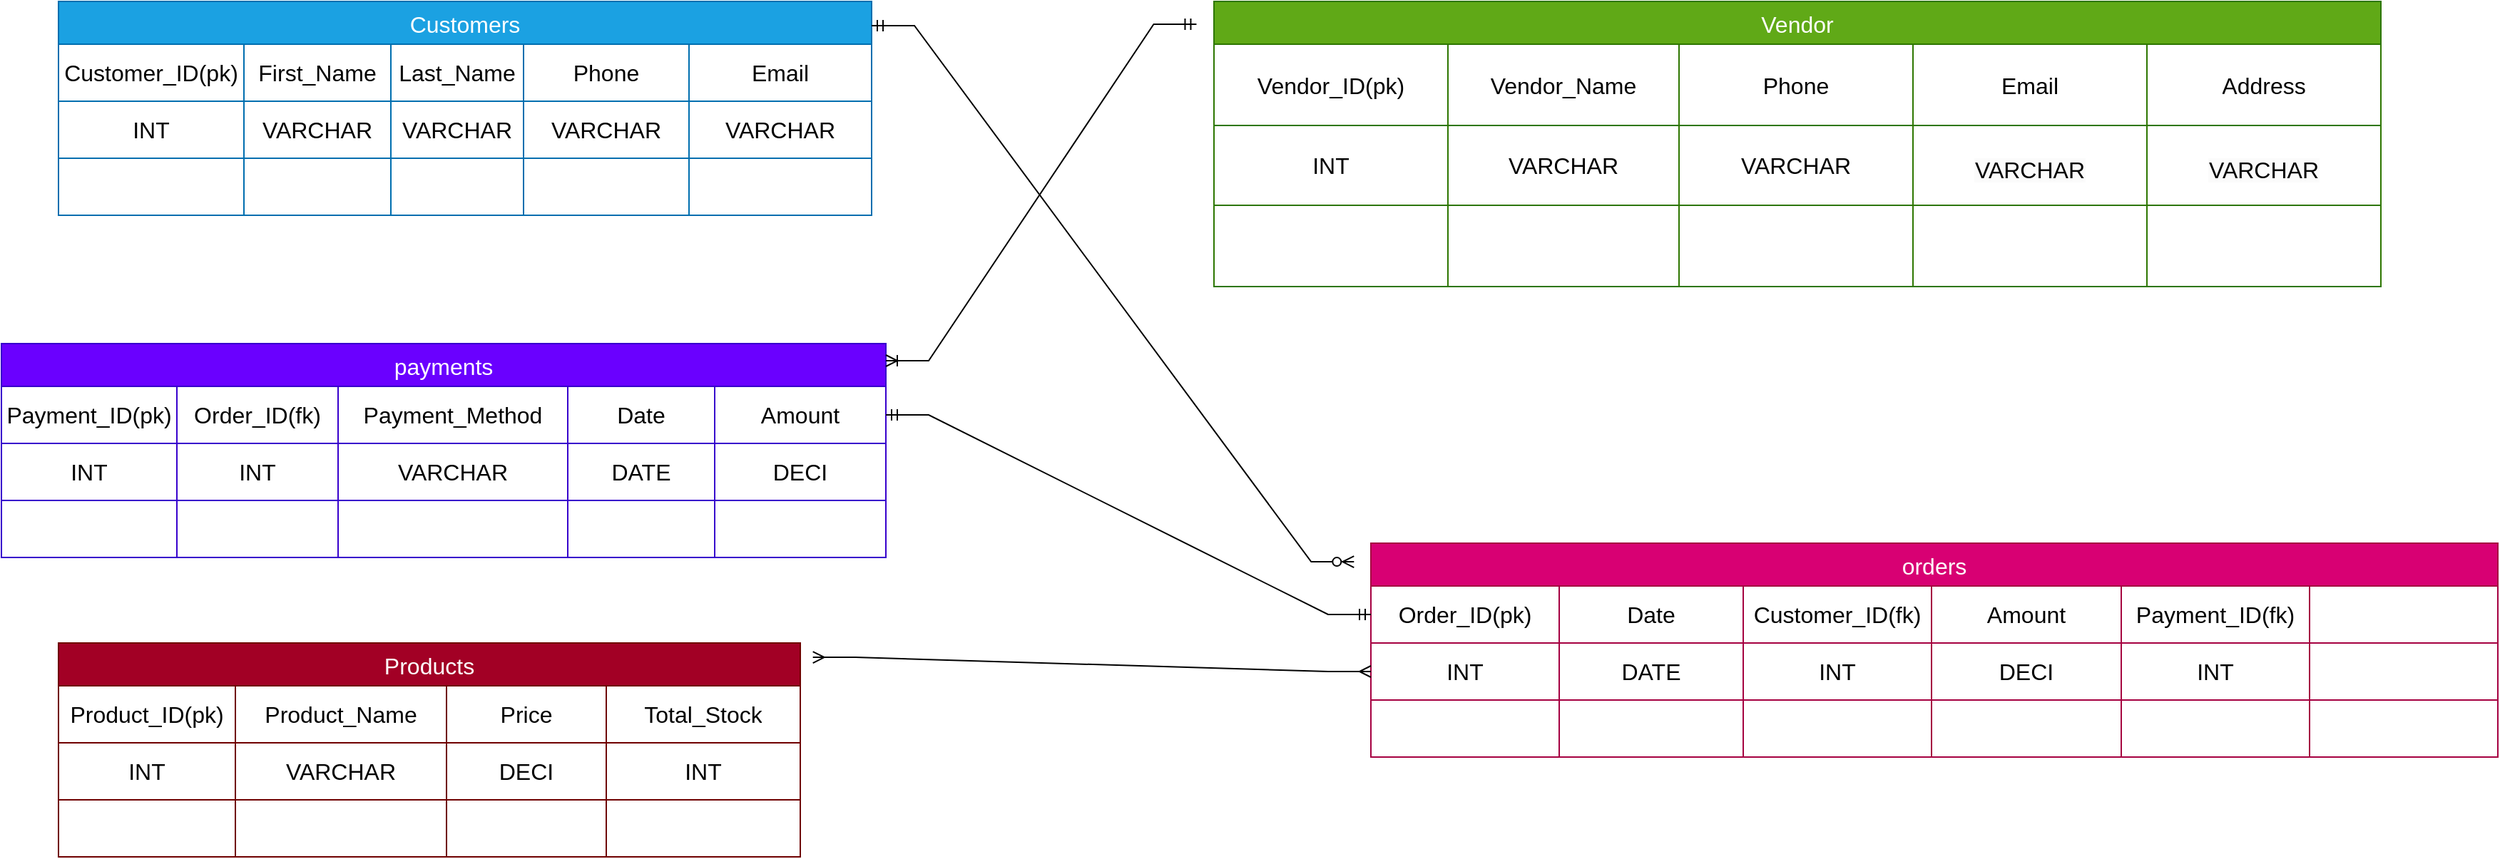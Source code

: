 <mxfile version="24.7.17">
  <diagram name="Page-1" id="DVzVsWMAlOI4Q_JtNoQC">
    <mxGraphModel dx="1560" dy="746" grid="1" gridSize="10" guides="1" tooltips="1" connect="1" arrows="1" fold="1" page="1" pageScale="1" pageWidth="850" pageHeight="1100" math="0" shadow="0">
      <root>
        <mxCell id="0" />
        <mxCell id="1" parent="0" />
        <mxCell id="1v1phzoy_iiigH24OFzI-1" value="Customers" style="shape=table;startSize=30;container=1;collapsible=0;childLayout=tableLayout;strokeColor=#006EAF;fontSize=16;fillColor=#1ba1e2;fontColor=#ffffff;" parent="1" vertex="1">
          <mxGeometry x="50" y="360" width="570" height="150" as="geometry" />
        </mxCell>
        <mxCell id="1v1phzoy_iiigH24OFzI-2" value="" style="shape=tableRow;horizontal=0;startSize=0;swimlaneHead=0;swimlaneBody=0;strokeColor=inherit;top=0;left=0;bottom=0;right=0;collapsible=0;dropTarget=0;fillColor=none;points=[[0,0.5],[1,0.5]];portConstraint=eastwest;fontSize=16;" parent="1v1phzoy_iiigH24OFzI-1" vertex="1">
          <mxGeometry y="30" width="570" height="40" as="geometry" />
        </mxCell>
        <mxCell id="MIiSA8-IzTzcgjg1cewq-31" value="Customer_ID(pk)" style="shape=partialRectangle;html=1;whiteSpace=wrap;connectable=0;strokeColor=inherit;overflow=hidden;fillColor=none;top=0;left=0;bottom=0;right=0;pointerEvents=1;fontSize=16;" vertex="1" parent="1v1phzoy_iiigH24OFzI-2">
          <mxGeometry width="130" height="40" as="geometry">
            <mxRectangle width="130" height="40" as="alternateBounds" />
          </mxGeometry>
        </mxCell>
        <mxCell id="1v1phzoy_iiigH24OFzI-3" value="First_Name" style="shape=partialRectangle;html=1;whiteSpace=wrap;connectable=0;strokeColor=inherit;overflow=hidden;fillColor=none;top=0;left=0;bottom=0;right=0;pointerEvents=1;fontSize=16;" parent="1v1phzoy_iiigH24OFzI-2" vertex="1">
          <mxGeometry x="130" width="103" height="40" as="geometry">
            <mxRectangle width="103" height="40" as="alternateBounds" />
          </mxGeometry>
        </mxCell>
        <mxCell id="1v1phzoy_iiigH24OFzI-4" value="Last_Name" style="shape=partialRectangle;html=1;whiteSpace=wrap;connectable=0;strokeColor=inherit;overflow=hidden;fillColor=none;top=0;left=0;bottom=0;right=0;pointerEvents=1;fontSize=16;" parent="1v1phzoy_iiigH24OFzI-2" vertex="1">
          <mxGeometry x="233" width="93" height="40" as="geometry">
            <mxRectangle width="93" height="40" as="alternateBounds" />
          </mxGeometry>
        </mxCell>
        <mxCell id="1v1phzoy_iiigH24OFzI-5" value="Phone" style="shape=partialRectangle;html=1;whiteSpace=wrap;connectable=0;strokeColor=inherit;overflow=hidden;fillColor=none;top=0;left=0;bottom=0;right=0;pointerEvents=1;fontSize=16;" parent="1v1phzoy_iiigH24OFzI-2" vertex="1">
          <mxGeometry x="326" width="116" height="40" as="geometry">
            <mxRectangle width="116" height="40" as="alternateBounds" />
          </mxGeometry>
        </mxCell>
        <mxCell id="MIiSA8-IzTzcgjg1cewq-1" value="Email" style="shape=partialRectangle;html=1;whiteSpace=wrap;connectable=0;strokeColor=inherit;overflow=hidden;fillColor=none;top=0;left=0;bottom=0;right=0;pointerEvents=1;fontSize=16;" vertex="1" parent="1v1phzoy_iiigH24OFzI-2">
          <mxGeometry x="442" width="128" height="40" as="geometry">
            <mxRectangle width="128" height="40" as="alternateBounds" />
          </mxGeometry>
        </mxCell>
        <mxCell id="1v1phzoy_iiigH24OFzI-6" value="" style="shape=tableRow;horizontal=0;startSize=0;swimlaneHead=0;swimlaneBody=0;strokeColor=inherit;top=0;left=0;bottom=0;right=0;collapsible=0;dropTarget=0;fillColor=none;points=[[0,0.5],[1,0.5]];portConstraint=eastwest;fontSize=16;" parent="1v1phzoy_iiigH24OFzI-1" vertex="1">
          <mxGeometry y="70" width="570" height="40" as="geometry" />
        </mxCell>
        <mxCell id="MIiSA8-IzTzcgjg1cewq-32" value="INT" style="shape=partialRectangle;html=1;whiteSpace=wrap;connectable=0;strokeColor=inherit;overflow=hidden;fillColor=none;top=0;left=0;bottom=0;right=0;pointerEvents=1;fontSize=16;" vertex="1" parent="1v1phzoy_iiigH24OFzI-6">
          <mxGeometry width="130" height="40" as="geometry">
            <mxRectangle width="130" height="40" as="alternateBounds" />
          </mxGeometry>
        </mxCell>
        <mxCell id="1v1phzoy_iiigH24OFzI-7" value="VARCHAR" style="shape=partialRectangle;html=1;whiteSpace=wrap;connectable=0;strokeColor=inherit;overflow=hidden;fillColor=none;top=0;left=0;bottom=0;right=0;pointerEvents=1;fontSize=16;" parent="1v1phzoy_iiigH24OFzI-6" vertex="1">
          <mxGeometry x="130" width="103" height="40" as="geometry">
            <mxRectangle width="103" height="40" as="alternateBounds" />
          </mxGeometry>
        </mxCell>
        <mxCell id="1v1phzoy_iiigH24OFzI-8" value="VARCHAR" style="shape=partialRectangle;html=1;whiteSpace=wrap;connectable=0;strokeColor=inherit;overflow=hidden;fillColor=none;top=0;left=0;bottom=0;right=0;pointerEvents=1;fontSize=16;" parent="1v1phzoy_iiigH24OFzI-6" vertex="1">
          <mxGeometry x="233" width="93" height="40" as="geometry">
            <mxRectangle width="93" height="40" as="alternateBounds" />
          </mxGeometry>
        </mxCell>
        <mxCell id="1v1phzoy_iiigH24OFzI-9" value="VARCHAR" style="shape=partialRectangle;html=1;whiteSpace=wrap;connectable=0;strokeColor=inherit;overflow=hidden;fillColor=none;top=0;left=0;bottom=0;right=0;pointerEvents=1;fontSize=16;" parent="1v1phzoy_iiigH24OFzI-6" vertex="1">
          <mxGeometry x="326" width="116" height="40" as="geometry">
            <mxRectangle width="116" height="40" as="alternateBounds" />
          </mxGeometry>
        </mxCell>
        <mxCell id="MIiSA8-IzTzcgjg1cewq-2" value="VARCHAR" style="shape=partialRectangle;html=1;whiteSpace=wrap;connectable=0;strokeColor=inherit;overflow=hidden;fillColor=none;top=0;left=0;bottom=0;right=0;pointerEvents=1;fontSize=16;" vertex="1" parent="1v1phzoy_iiigH24OFzI-6">
          <mxGeometry x="442" width="128" height="40" as="geometry">
            <mxRectangle width="128" height="40" as="alternateBounds" />
          </mxGeometry>
        </mxCell>
        <mxCell id="1v1phzoy_iiigH24OFzI-10" value="" style="shape=tableRow;horizontal=0;startSize=0;swimlaneHead=0;swimlaneBody=0;strokeColor=inherit;top=0;left=0;bottom=0;right=0;collapsible=0;dropTarget=0;fillColor=none;points=[[0,0.5],[1,0.5]];portConstraint=eastwest;fontSize=16;" parent="1v1phzoy_iiigH24OFzI-1" vertex="1">
          <mxGeometry y="110" width="570" height="40" as="geometry" />
        </mxCell>
        <mxCell id="MIiSA8-IzTzcgjg1cewq-33" style="shape=partialRectangle;html=1;whiteSpace=wrap;connectable=0;strokeColor=inherit;overflow=hidden;fillColor=none;top=0;left=0;bottom=0;right=0;pointerEvents=1;fontSize=16;" vertex="1" parent="1v1phzoy_iiigH24OFzI-10">
          <mxGeometry width="130" height="40" as="geometry">
            <mxRectangle width="130" height="40" as="alternateBounds" />
          </mxGeometry>
        </mxCell>
        <mxCell id="1v1phzoy_iiigH24OFzI-11" value="" style="shape=partialRectangle;html=1;whiteSpace=wrap;connectable=0;strokeColor=inherit;overflow=hidden;fillColor=none;top=0;left=0;bottom=0;right=0;pointerEvents=1;fontSize=16;" parent="1v1phzoy_iiigH24OFzI-10" vertex="1">
          <mxGeometry x="130" width="103" height="40" as="geometry">
            <mxRectangle width="103" height="40" as="alternateBounds" />
          </mxGeometry>
        </mxCell>
        <mxCell id="1v1phzoy_iiigH24OFzI-12" value="" style="shape=partialRectangle;html=1;whiteSpace=wrap;connectable=0;strokeColor=inherit;overflow=hidden;fillColor=none;top=0;left=0;bottom=0;right=0;pointerEvents=1;fontSize=16;" parent="1v1phzoy_iiigH24OFzI-10" vertex="1">
          <mxGeometry x="233" width="93" height="40" as="geometry">
            <mxRectangle width="93" height="40" as="alternateBounds" />
          </mxGeometry>
        </mxCell>
        <mxCell id="1v1phzoy_iiigH24OFzI-13" value="" style="shape=partialRectangle;html=1;whiteSpace=wrap;connectable=0;strokeColor=inherit;overflow=hidden;fillColor=none;top=0;left=0;bottom=0;right=0;pointerEvents=1;fontSize=16;" parent="1v1phzoy_iiigH24OFzI-10" vertex="1">
          <mxGeometry x="326" width="116" height="40" as="geometry">
            <mxRectangle width="116" height="40" as="alternateBounds" />
          </mxGeometry>
        </mxCell>
        <mxCell id="MIiSA8-IzTzcgjg1cewq-3" style="shape=partialRectangle;html=1;whiteSpace=wrap;connectable=0;strokeColor=inherit;overflow=hidden;fillColor=none;top=0;left=0;bottom=0;right=0;pointerEvents=1;fontSize=16;" vertex="1" parent="1v1phzoy_iiigH24OFzI-10">
          <mxGeometry x="442" width="128" height="40" as="geometry">
            <mxRectangle width="128" height="40" as="alternateBounds" />
          </mxGeometry>
        </mxCell>
        <mxCell id="1v1phzoy_iiigH24OFzI-40" value="Vendor" style="shape=table;startSize=30;container=1;collapsible=0;childLayout=tableLayout;strokeColor=#2D7600;fontSize=16;fillColor=#60a917;fontColor=#ffffff;" parent="1" vertex="1">
          <mxGeometry x="860" y="360" width="818" height="200" as="geometry" />
        </mxCell>
        <mxCell id="1v1phzoy_iiigH24OFzI-41" value="" style="shape=tableRow;horizontal=0;startSize=0;swimlaneHead=0;swimlaneBody=0;strokeColor=inherit;top=0;left=0;bottom=0;right=0;collapsible=0;dropTarget=0;fillColor=none;points=[[0,0.5],[1,0.5]];portConstraint=eastwest;fontSize=16;" parent="1v1phzoy_iiigH24OFzI-40" vertex="1">
          <mxGeometry y="30" width="818" height="57" as="geometry" />
        </mxCell>
        <mxCell id="1v1phzoy_iiigH24OFzI-42" value="Vendor_ID(pk)" style="shape=partialRectangle;html=1;whiteSpace=wrap;connectable=0;strokeColor=inherit;overflow=hidden;fillColor=none;top=0;left=0;bottom=0;right=0;pointerEvents=1;fontSize=16;" parent="1v1phzoy_iiigH24OFzI-41" vertex="1">
          <mxGeometry width="164" height="57" as="geometry">
            <mxRectangle width="164" height="57" as="alternateBounds" />
          </mxGeometry>
        </mxCell>
        <mxCell id="1v1phzoy_iiigH24OFzI-43" value="Vendor_Name" style="shape=partialRectangle;html=1;whiteSpace=wrap;connectable=0;strokeColor=inherit;overflow=hidden;fillColor=none;top=0;left=0;bottom=0;right=0;pointerEvents=1;fontSize=16;" parent="1v1phzoy_iiigH24OFzI-41" vertex="1">
          <mxGeometry x="164" width="162" height="57" as="geometry">
            <mxRectangle width="162" height="57" as="alternateBounds" />
          </mxGeometry>
        </mxCell>
        <mxCell id="1v1phzoy_iiigH24OFzI-44" value="Phone" style="shape=partialRectangle;html=1;whiteSpace=wrap;connectable=0;strokeColor=inherit;overflow=hidden;fillColor=none;top=0;left=0;bottom=0;right=0;pointerEvents=1;fontSize=16;" parent="1v1phzoy_iiigH24OFzI-41" vertex="1">
          <mxGeometry x="326" width="164" height="57" as="geometry">
            <mxRectangle width="164" height="57" as="alternateBounds" />
          </mxGeometry>
        </mxCell>
        <mxCell id="MIiSA8-IzTzcgjg1cewq-13" value="Email" style="shape=partialRectangle;html=1;whiteSpace=wrap;connectable=0;strokeColor=inherit;overflow=hidden;fillColor=none;top=0;left=0;bottom=0;right=0;pointerEvents=1;fontSize=16;" vertex="1" parent="1v1phzoy_iiigH24OFzI-41">
          <mxGeometry x="490" width="164" height="57" as="geometry">
            <mxRectangle width="164" height="57" as="alternateBounds" />
          </mxGeometry>
        </mxCell>
        <mxCell id="MIiSA8-IzTzcgjg1cewq-16" value="Address" style="shape=partialRectangle;html=1;whiteSpace=wrap;connectable=0;strokeColor=inherit;overflow=hidden;fillColor=none;top=0;left=0;bottom=0;right=0;pointerEvents=1;fontSize=16;" vertex="1" parent="1v1phzoy_iiigH24OFzI-41">
          <mxGeometry x="654" width="164" height="57" as="geometry">
            <mxRectangle width="164" height="57" as="alternateBounds" />
          </mxGeometry>
        </mxCell>
        <mxCell id="1v1phzoy_iiigH24OFzI-45" value="" style="shape=tableRow;horizontal=0;startSize=0;swimlaneHead=0;swimlaneBody=0;strokeColor=inherit;top=0;left=0;bottom=0;right=0;collapsible=0;dropTarget=0;fillColor=none;points=[[0,0.5],[1,0.5]];portConstraint=eastwest;fontSize=16;" parent="1v1phzoy_iiigH24OFzI-40" vertex="1">
          <mxGeometry y="87" width="818" height="56" as="geometry" />
        </mxCell>
        <mxCell id="1v1phzoy_iiigH24OFzI-46" value="INT" style="shape=partialRectangle;html=1;whiteSpace=wrap;connectable=0;strokeColor=inherit;overflow=hidden;fillColor=none;top=0;left=0;bottom=0;right=0;pointerEvents=1;fontSize=16;" parent="1v1phzoy_iiigH24OFzI-45" vertex="1">
          <mxGeometry width="164" height="56" as="geometry">
            <mxRectangle width="164" height="56" as="alternateBounds" />
          </mxGeometry>
        </mxCell>
        <mxCell id="1v1phzoy_iiigH24OFzI-47" value="VARCHAR" style="shape=partialRectangle;html=1;whiteSpace=wrap;connectable=0;strokeColor=inherit;overflow=hidden;fillColor=none;top=0;left=0;bottom=0;right=0;pointerEvents=1;fontSize=16;" parent="1v1phzoy_iiigH24OFzI-45" vertex="1">
          <mxGeometry x="164" width="162" height="56" as="geometry">
            <mxRectangle width="162" height="56" as="alternateBounds" />
          </mxGeometry>
        </mxCell>
        <mxCell id="1v1phzoy_iiigH24OFzI-48" value="VARCHAR" style="shape=partialRectangle;html=1;whiteSpace=wrap;connectable=0;strokeColor=inherit;overflow=hidden;fillColor=none;top=0;left=0;bottom=0;right=0;pointerEvents=1;fontSize=16;" parent="1v1phzoy_iiigH24OFzI-45" vertex="1">
          <mxGeometry x="326" width="164" height="56" as="geometry">
            <mxRectangle width="164" height="56" as="alternateBounds" />
          </mxGeometry>
        </mxCell>
        <mxCell id="MIiSA8-IzTzcgjg1cewq-14" value="&#xa;&lt;span style=&quot;color: rgb(0, 0, 0); font-family: Helvetica; font-size: 16px; font-style: normal; font-variant-ligatures: normal; font-variant-caps: normal; font-weight: 400; letter-spacing: normal; orphans: 2; text-align: center; text-indent: 0px; text-transform: none; widows: 2; word-spacing: 0px; -webkit-text-stroke-width: 0px; white-space: normal; background-color: rgb(251, 251, 251); text-decoration-thickness: initial; text-decoration-style: initial; text-decoration-color: initial; display: inline !important; float: none;&quot;&gt;VARCHAR&lt;/span&gt;&#xa;&#xa;" style="shape=partialRectangle;html=1;whiteSpace=wrap;connectable=0;strokeColor=inherit;overflow=hidden;fillColor=none;top=0;left=0;bottom=0;right=0;pointerEvents=1;fontSize=16;" vertex="1" parent="1v1phzoy_iiigH24OFzI-45">
          <mxGeometry x="490" width="164" height="56" as="geometry">
            <mxRectangle width="164" height="56" as="alternateBounds" />
          </mxGeometry>
        </mxCell>
        <mxCell id="MIiSA8-IzTzcgjg1cewq-17" value="&#xa;&lt;span style=&quot;color: rgb(0, 0, 0); font-family: Helvetica; font-size: 16px; font-style: normal; font-variant-ligatures: normal; font-variant-caps: normal; font-weight: 400; letter-spacing: normal; orphans: 2; text-align: center; text-indent: 0px; text-transform: none; widows: 2; word-spacing: 0px; -webkit-text-stroke-width: 0px; white-space: normal; background-color: rgb(251, 251, 251); text-decoration-thickness: initial; text-decoration-style: initial; text-decoration-color: initial; display: inline !important; float: none;&quot;&gt;VARCHAR&lt;/span&gt;&#xa;&#xa;" style="shape=partialRectangle;html=1;whiteSpace=wrap;connectable=0;strokeColor=inherit;overflow=hidden;fillColor=none;top=0;left=0;bottom=0;right=0;pointerEvents=1;fontSize=16;" vertex="1" parent="1v1phzoy_iiigH24OFzI-45">
          <mxGeometry x="654" width="164" height="56" as="geometry">
            <mxRectangle width="164" height="56" as="alternateBounds" />
          </mxGeometry>
        </mxCell>
        <mxCell id="1v1phzoy_iiigH24OFzI-49" value="" style="shape=tableRow;horizontal=0;startSize=0;swimlaneHead=0;swimlaneBody=0;strokeColor=inherit;top=0;left=0;bottom=0;right=0;collapsible=0;dropTarget=0;fillColor=none;points=[[0,0.5],[1,0.5]];portConstraint=eastwest;fontSize=16;" parent="1v1phzoy_iiigH24OFzI-40" vertex="1">
          <mxGeometry y="143" width="818" height="57" as="geometry" />
        </mxCell>
        <mxCell id="1v1phzoy_iiigH24OFzI-50" value="" style="shape=partialRectangle;html=1;whiteSpace=wrap;connectable=0;strokeColor=inherit;overflow=hidden;fillColor=none;top=0;left=0;bottom=0;right=0;pointerEvents=1;fontSize=16;" parent="1v1phzoy_iiigH24OFzI-49" vertex="1">
          <mxGeometry width="164" height="57" as="geometry">
            <mxRectangle width="164" height="57" as="alternateBounds" />
          </mxGeometry>
        </mxCell>
        <mxCell id="1v1phzoy_iiigH24OFzI-51" value="" style="shape=partialRectangle;html=1;whiteSpace=wrap;connectable=0;strokeColor=inherit;overflow=hidden;fillColor=none;top=0;left=0;bottom=0;right=0;pointerEvents=1;fontSize=16;" parent="1v1phzoy_iiigH24OFzI-49" vertex="1">
          <mxGeometry x="164" width="162" height="57" as="geometry">
            <mxRectangle width="162" height="57" as="alternateBounds" />
          </mxGeometry>
        </mxCell>
        <mxCell id="1v1phzoy_iiigH24OFzI-52" value="" style="shape=partialRectangle;html=1;whiteSpace=wrap;connectable=0;strokeColor=inherit;overflow=hidden;fillColor=none;top=0;left=0;bottom=0;right=0;pointerEvents=1;fontSize=16;" parent="1v1phzoy_iiigH24OFzI-49" vertex="1">
          <mxGeometry x="326" width="164" height="57" as="geometry">
            <mxRectangle width="164" height="57" as="alternateBounds" />
          </mxGeometry>
        </mxCell>
        <mxCell id="MIiSA8-IzTzcgjg1cewq-15" style="shape=partialRectangle;html=1;whiteSpace=wrap;connectable=0;strokeColor=inherit;overflow=hidden;fillColor=none;top=0;left=0;bottom=0;right=0;pointerEvents=1;fontSize=16;" vertex="1" parent="1v1phzoy_iiigH24OFzI-49">
          <mxGeometry x="490" width="164" height="57" as="geometry">
            <mxRectangle width="164" height="57" as="alternateBounds" />
          </mxGeometry>
        </mxCell>
        <mxCell id="MIiSA8-IzTzcgjg1cewq-18" style="shape=partialRectangle;html=1;whiteSpace=wrap;connectable=0;strokeColor=inherit;overflow=hidden;fillColor=none;top=0;left=0;bottom=0;right=0;pointerEvents=1;fontSize=16;" vertex="1" parent="1v1phzoy_iiigH24OFzI-49">
          <mxGeometry x="654" width="164" height="57" as="geometry">
            <mxRectangle width="164" height="57" as="alternateBounds" />
          </mxGeometry>
        </mxCell>
        <mxCell id="1v1phzoy_iiigH24OFzI-53" value="Products" style="shape=table;startSize=30;container=1;collapsible=0;childLayout=tableLayout;strokeColor=#6F0000;fontSize=16;fillColor=#a20025;fontColor=#ffffff;" parent="1" vertex="1">
          <mxGeometry x="50" y="810" width="520" height="150" as="geometry" />
        </mxCell>
        <mxCell id="1v1phzoy_iiigH24OFzI-54" value="" style="shape=tableRow;horizontal=0;startSize=0;swimlaneHead=0;swimlaneBody=0;strokeColor=inherit;top=0;left=0;bottom=0;right=0;collapsible=0;dropTarget=0;fillColor=none;points=[[0,0.5],[1,0.5]];portConstraint=eastwest;fontSize=16;" parent="1v1phzoy_iiigH24OFzI-53" vertex="1">
          <mxGeometry y="30" width="520" height="40" as="geometry" />
        </mxCell>
        <mxCell id="1v1phzoy_iiigH24OFzI-55" value="Product_ID(pk)" style="shape=partialRectangle;html=1;whiteSpace=wrap;connectable=0;strokeColor=inherit;overflow=hidden;fillColor=none;top=0;left=0;bottom=0;right=0;pointerEvents=1;fontSize=16;" parent="1v1phzoy_iiigH24OFzI-54" vertex="1">
          <mxGeometry width="124" height="40" as="geometry">
            <mxRectangle width="124" height="40" as="alternateBounds" />
          </mxGeometry>
        </mxCell>
        <mxCell id="1v1phzoy_iiigH24OFzI-56" value="Product_Name" style="shape=partialRectangle;html=1;whiteSpace=wrap;connectable=0;strokeColor=inherit;overflow=hidden;fillColor=none;top=0;left=0;bottom=0;right=0;pointerEvents=1;fontSize=16;" parent="1v1phzoy_iiigH24OFzI-54" vertex="1">
          <mxGeometry x="124" width="148" height="40" as="geometry">
            <mxRectangle width="148" height="40" as="alternateBounds" />
          </mxGeometry>
        </mxCell>
        <mxCell id="1v1phzoy_iiigH24OFzI-57" value="Price" style="shape=partialRectangle;html=1;whiteSpace=wrap;connectable=0;strokeColor=inherit;overflow=hidden;fillColor=none;top=0;left=0;bottom=0;right=0;pointerEvents=1;fontSize=16;" parent="1v1phzoy_iiigH24OFzI-54" vertex="1">
          <mxGeometry x="272" width="112" height="40" as="geometry">
            <mxRectangle width="112" height="40" as="alternateBounds" />
          </mxGeometry>
        </mxCell>
        <mxCell id="1v1phzoy_iiigH24OFzI-165" value="Total_Stock" style="shape=partialRectangle;html=1;whiteSpace=wrap;connectable=0;strokeColor=inherit;overflow=hidden;fillColor=none;top=0;left=0;bottom=0;right=0;pointerEvents=1;fontSize=16;" parent="1v1phzoy_iiigH24OFzI-54" vertex="1">
          <mxGeometry x="384" width="136" height="40" as="geometry">
            <mxRectangle width="136" height="40" as="alternateBounds" />
          </mxGeometry>
        </mxCell>
        <mxCell id="1v1phzoy_iiigH24OFzI-58" value="" style="shape=tableRow;horizontal=0;startSize=0;swimlaneHead=0;swimlaneBody=0;strokeColor=inherit;top=0;left=0;bottom=0;right=0;collapsible=0;dropTarget=0;fillColor=none;points=[[0,0.5],[1,0.5]];portConstraint=eastwest;fontSize=16;" parent="1v1phzoy_iiigH24OFzI-53" vertex="1">
          <mxGeometry y="70" width="520" height="40" as="geometry" />
        </mxCell>
        <mxCell id="1v1phzoy_iiigH24OFzI-59" value="INT" style="shape=partialRectangle;html=1;whiteSpace=wrap;connectable=0;strokeColor=inherit;overflow=hidden;fillColor=none;top=0;left=0;bottom=0;right=0;pointerEvents=1;fontSize=16;" parent="1v1phzoy_iiigH24OFzI-58" vertex="1">
          <mxGeometry width="124" height="40" as="geometry">
            <mxRectangle width="124" height="40" as="alternateBounds" />
          </mxGeometry>
        </mxCell>
        <mxCell id="1v1phzoy_iiigH24OFzI-60" value="VARCHAR" style="shape=partialRectangle;html=1;whiteSpace=wrap;connectable=0;strokeColor=inherit;overflow=hidden;fillColor=none;top=0;left=0;bottom=0;right=0;pointerEvents=1;fontSize=16;" parent="1v1phzoy_iiigH24OFzI-58" vertex="1">
          <mxGeometry x="124" width="148" height="40" as="geometry">
            <mxRectangle width="148" height="40" as="alternateBounds" />
          </mxGeometry>
        </mxCell>
        <mxCell id="1v1phzoy_iiigH24OFzI-61" value="DECI" style="shape=partialRectangle;html=1;whiteSpace=wrap;connectable=0;strokeColor=inherit;overflow=hidden;fillColor=none;top=0;left=0;bottom=0;right=0;pointerEvents=1;fontSize=16;" parent="1v1phzoy_iiigH24OFzI-58" vertex="1">
          <mxGeometry x="272" width="112" height="40" as="geometry">
            <mxRectangle width="112" height="40" as="alternateBounds" />
          </mxGeometry>
        </mxCell>
        <mxCell id="1v1phzoy_iiigH24OFzI-166" value="INT" style="shape=partialRectangle;html=1;whiteSpace=wrap;connectable=0;strokeColor=inherit;overflow=hidden;fillColor=none;top=0;left=0;bottom=0;right=0;pointerEvents=1;fontSize=16;" parent="1v1phzoy_iiigH24OFzI-58" vertex="1">
          <mxGeometry x="384" width="136" height="40" as="geometry">
            <mxRectangle width="136" height="40" as="alternateBounds" />
          </mxGeometry>
        </mxCell>
        <mxCell id="1v1phzoy_iiigH24OFzI-62" value="" style="shape=tableRow;horizontal=0;startSize=0;swimlaneHead=0;swimlaneBody=0;strokeColor=inherit;top=0;left=0;bottom=0;right=0;collapsible=0;dropTarget=0;fillColor=none;points=[[0,0.5],[1,0.5]];portConstraint=eastwest;fontSize=16;" parent="1v1phzoy_iiigH24OFzI-53" vertex="1">
          <mxGeometry y="110" width="520" height="40" as="geometry" />
        </mxCell>
        <mxCell id="1v1phzoy_iiigH24OFzI-63" value="" style="shape=partialRectangle;html=1;whiteSpace=wrap;connectable=0;strokeColor=inherit;overflow=hidden;fillColor=none;top=0;left=0;bottom=0;right=0;pointerEvents=1;fontSize=16;" parent="1v1phzoy_iiigH24OFzI-62" vertex="1">
          <mxGeometry width="124" height="40" as="geometry">
            <mxRectangle width="124" height="40" as="alternateBounds" />
          </mxGeometry>
        </mxCell>
        <mxCell id="1v1phzoy_iiigH24OFzI-64" value="" style="shape=partialRectangle;html=1;whiteSpace=wrap;connectable=0;strokeColor=inherit;overflow=hidden;fillColor=none;top=0;left=0;bottom=0;right=0;pointerEvents=1;fontSize=16;" parent="1v1phzoy_iiigH24OFzI-62" vertex="1">
          <mxGeometry x="124" width="148" height="40" as="geometry">
            <mxRectangle width="148" height="40" as="alternateBounds" />
          </mxGeometry>
        </mxCell>
        <mxCell id="1v1phzoy_iiigH24OFzI-65" value="" style="shape=partialRectangle;html=1;whiteSpace=wrap;connectable=0;strokeColor=inherit;overflow=hidden;fillColor=none;top=0;left=0;bottom=0;right=0;pointerEvents=1;fontSize=16;" parent="1v1phzoy_iiigH24OFzI-62" vertex="1">
          <mxGeometry x="272" width="112" height="40" as="geometry">
            <mxRectangle width="112" height="40" as="alternateBounds" />
          </mxGeometry>
        </mxCell>
        <mxCell id="1v1phzoy_iiigH24OFzI-167" style="shape=partialRectangle;html=1;whiteSpace=wrap;connectable=0;strokeColor=inherit;overflow=hidden;fillColor=none;top=0;left=0;bottom=0;right=0;pointerEvents=1;fontSize=16;" parent="1v1phzoy_iiigH24OFzI-62" vertex="1">
          <mxGeometry x="384" width="136" height="40" as="geometry">
            <mxRectangle width="136" height="40" as="alternateBounds" />
          </mxGeometry>
        </mxCell>
        <mxCell id="1v1phzoy_iiigH24OFzI-66" value="orders" style="shape=table;startSize=30;container=1;collapsible=0;childLayout=tableLayout;strokeColor=#A50040;fontSize=16;fillColor=#d80073;fontColor=#ffffff;" parent="1" vertex="1">
          <mxGeometry x="970" y="740" width="790" height="150" as="geometry" />
        </mxCell>
        <mxCell id="1v1phzoy_iiigH24OFzI-67" value="" style="shape=tableRow;horizontal=0;startSize=0;swimlaneHead=0;swimlaneBody=0;strokeColor=inherit;top=0;left=0;bottom=0;right=0;collapsible=0;dropTarget=0;fillColor=none;points=[[0,0.5],[1,0.5]];portConstraint=eastwest;fontSize=16;" parent="1v1phzoy_iiigH24OFzI-66" vertex="1">
          <mxGeometry y="30" width="790" height="40" as="geometry" />
        </mxCell>
        <mxCell id="1v1phzoy_iiigH24OFzI-68" value="Order_ID(pk)" style="shape=partialRectangle;html=1;whiteSpace=wrap;connectable=0;strokeColor=inherit;overflow=hidden;fillColor=none;top=0;left=0;bottom=0;right=0;pointerEvents=1;fontSize=16;" parent="1v1phzoy_iiigH24OFzI-67" vertex="1">
          <mxGeometry width="132" height="40" as="geometry">
            <mxRectangle width="132" height="40" as="alternateBounds" />
          </mxGeometry>
        </mxCell>
        <mxCell id="1v1phzoy_iiigH24OFzI-69" value="Date" style="shape=partialRectangle;html=1;whiteSpace=wrap;connectable=0;strokeColor=inherit;overflow=hidden;fillColor=none;top=0;left=0;bottom=0;right=0;pointerEvents=1;fontSize=16;" parent="1v1phzoy_iiigH24OFzI-67" vertex="1">
          <mxGeometry x="132" width="129" height="40" as="geometry">
            <mxRectangle width="129" height="40" as="alternateBounds" />
          </mxGeometry>
        </mxCell>
        <mxCell id="1v1phzoy_iiigH24OFzI-70" value="Customer_ID(fk)" style="shape=partialRectangle;html=1;whiteSpace=wrap;connectable=0;strokeColor=inherit;overflow=hidden;fillColor=none;top=0;left=0;bottom=0;right=0;pointerEvents=1;fontSize=16;" parent="1v1phzoy_iiigH24OFzI-67" vertex="1">
          <mxGeometry x="261" width="132" height="40" as="geometry">
            <mxRectangle width="132" height="40" as="alternateBounds" />
          </mxGeometry>
        </mxCell>
        <mxCell id="MIiSA8-IzTzcgjg1cewq-4" value="Amount" style="shape=partialRectangle;html=1;whiteSpace=wrap;connectable=0;strokeColor=inherit;overflow=hidden;fillColor=none;top=0;left=0;bottom=0;right=0;pointerEvents=1;fontSize=16;" vertex="1" parent="1v1phzoy_iiigH24OFzI-67">
          <mxGeometry x="393" width="133" height="40" as="geometry">
            <mxRectangle width="133" height="40" as="alternateBounds" />
          </mxGeometry>
        </mxCell>
        <mxCell id="MIiSA8-IzTzcgjg1cewq-7" value="Payment_ID(fk)" style="shape=partialRectangle;html=1;whiteSpace=wrap;connectable=0;strokeColor=inherit;overflow=hidden;fillColor=none;top=0;left=0;bottom=0;right=0;pointerEvents=1;fontSize=16;" vertex="1" parent="1v1phzoy_iiigH24OFzI-67">
          <mxGeometry x="526" width="132" height="40" as="geometry">
            <mxRectangle width="132" height="40" as="alternateBounds" />
          </mxGeometry>
        </mxCell>
        <mxCell id="MIiSA8-IzTzcgjg1cewq-10" style="shape=partialRectangle;html=1;whiteSpace=wrap;connectable=0;strokeColor=inherit;overflow=hidden;fillColor=none;top=0;left=0;bottom=0;right=0;pointerEvents=1;fontSize=16;" vertex="1" parent="1v1phzoy_iiigH24OFzI-67">
          <mxGeometry x="658" width="132" height="40" as="geometry">
            <mxRectangle width="132" height="40" as="alternateBounds" />
          </mxGeometry>
        </mxCell>
        <mxCell id="1v1phzoy_iiigH24OFzI-71" value="" style="shape=tableRow;horizontal=0;startSize=0;swimlaneHead=0;swimlaneBody=0;strokeColor=inherit;top=0;left=0;bottom=0;right=0;collapsible=0;dropTarget=0;fillColor=none;points=[[0,0.5],[1,0.5]];portConstraint=eastwest;fontSize=16;" parent="1v1phzoy_iiigH24OFzI-66" vertex="1">
          <mxGeometry y="70" width="790" height="40" as="geometry" />
        </mxCell>
        <mxCell id="1v1phzoy_iiigH24OFzI-72" value="INT" style="shape=partialRectangle;html=1;whiteSpace=wrap;connectable=0;strokeColor=inherit;overflow=hidden;fillColor=none;top=0;left=0;bottom=0;right=0;pointerEvents=1;fontSize=16;" parent="1v1phzoy_iiigH24OFzI-71" vertex="1">
          <mxGeometry width="132" height="40" as="geometry">
            <mxRectangle width="132" height="40" as="alternateBounds" />
          </mxGeometry>
        </mxCell>
        <mxCell id="1v1phzoy_iiigH24OFzI-73" value="DATE" style="shape=partialRectangle;html=1;whiteSpace=wrap;connectable=0;strokeColor=inherit;overflow=hidden;fillColor=none;top=0;left=0;bottom=0;right=0;pointerEvents=1;fontSize=16;" parent="1v1phzoy_iiigH24OFzI-71" vertex="1">
          <mxGeometry x="132" width="129" height="40" as="geometry">
            <mxRectangle width="129" height="40" as="alternateBounds" />
          </mxGeometry>
        </mxCell>
        <mxCell id="1v1phzoy_iiigH24OFzI-74" value="INT" style="shape=partialRectangle;html=1;whiteSpace=wrap;connectable=0;strokeColor=inherit;overflow=hidden;fillColor=none;top=0;left=0;bottom=0;right=0;pointerEvents=1;fontSize=16;" parent="1v1phzoy_iiigH24OFzI-71" vertex="1">
          <mxGeometry x="261" width="132" height="40" as="geometry">
            <mxRectangle width="132" height="40" as="alternateBounds" />
          </mxGeometry>
        </mxCell>
        <mxCell id="MIiSA8-IzTzcgjg1cewq-5" value="DECI" style="shape=partialRectangle;html=1;whiteSpace=wrap;connectable=0;strokeColor=inherit;overflow=hidden;fillColor=none;top=0;left=0;bottom=0;right=0;pointerEvents=1;fontSize=16;" vertex="1" parent="1v1phzoy_iiigH24OFzI-71">
          <mxGeometry x="393" width="133" height="40" as="geometry">
            <mxRectangle width="133" height="40" as="alternateBounds" />
          </mxGeometry>
        </mxCell>
        <mxCell id="MIiSA8-IzTzcgjg1cewq-8" value="INT" style="shape=partialRectangle;html=1;whiteSpace=wrap;connectable=0;strokeColor=inherit;overflow=hidden;fillColor=none;top=0;left=0;bottom=0;right=0;pointerEvents=1;fontSize=16;" vertex="1" parent="1v1phzoy_iiigH24OFzI-71">
          <mxGeometry x="526" width="132" height="40" as="geometry">
            <mxRectangle width="132" height="40" as="alternateBounds" />
          </mxGeometry>
        </mxCell>
        <mxCell id="MIiSA8-IzTzcgjg1cewq-11" style="shape=partialRectangle;html=1;whiteSpace=wrap;connectable=0;strokeColor=inherit;overflow=hidden;fillColor=none;top=0;left=0;bottom=0;right=0;pointerEvents=1;fontSize=16;" vertex="1" parent="1v1phzoy_iiigH24OFzI-71">
          <mxGeometry x="658" width="132" height="40" as="geometry">
            <mxRectangle width="132" height="40" as="alternateBounds" />
          </mxGeometry>
        </mxCell>
        <mxCell id="1v1phzoy_iiigH24OFzI-75" value="" style="shape=tableRow;horizontal=0;startSize=0;swimlaneHead=0;swimlaneBody=0;strokeColor=inherit;top=0;left=0;bottom=0;right=0;collapsible=0;dropTarget=0;fillColor=none;points=[[0,0.5],[1,0.5]];portConstraint=eastwest;fontSize=16;" parent="1v1phzoy_iiigH24OFzI-66" vertex="1">
          <mxGeometry y="110" width="790" height="40" as="geometry" />
        </mxCell>
        <mxCell id="1v1phzoy_iiigH24OFzI-76" value="" style="shape=partialRectangle;html=1;whiteSpace=wrap;connectable=0;strokeColor=inherit;overflow=hidden;fillColor=none;top=0;left=0;bottom=0;right=0;pointerEvents=1;fontSize=16;" parent="1v1phzoy_iiigH24OFzI-75" vertex="1">
          <mxGeometry width="132" height="40" as="geometry">
            <mxRectangle width="132" height="40" as="alternateBounds" />
          </mxGeometry>
        </mxCell>
        <mxCell id="1v1phzoy_iiigH24OFzI-77" value="" style="shape=partialRectangle;html=1;whiteSpace=wrap;connectable=0;strokeColor=inherit;overflow=hidden;fillColor=none;top=0;left=0;bottom=0;right=0;pointerEvents=1;fontSize=16;" parent="1v1phzoy_iiigH24OFzI-75" vertex="1">
          <mxGeometry x="132" width="129" height="40" as="geometry">
            <mxRectangle width="129" height="40" as="alternateBounds" />
          </mxGeometry>
        </mxCell>
        <mxCell id="1v1phzoy_iiigH24OFzI-78" value="" style="shape=partialRectangle;html=1;whiteSpace=wrap;connectable=0;strokeColor=inherit;overflow=hidden;fillColor=none;top=0;left=0;bottom=0;right=0;pointerEvents=1;fontSize=16;" parent="1v1phzoy_iiigH24OFzI-75" vertex="1">
          <mxGeometry x="261" width="132" height="40" as="geometry">
            <mxRectangle width="132" height="40" as="alternateBounds" />
          </mxGeometry>
        </mxCell>
        <mxCell id="MIiSA8-IzTzcgjg1cewq-6" style="shape=partialRectangle;html=1;whiteSpace=wrap;connectable=0;strokeColor=inherit;overflow=hidden;fillColor=none;top=0;left=0;bottom=0;right=0;pointerEvents=1;fontSize=16;" vertex="1" parent="1v1phzoy_iiigH24OFzI-75">
          <mxGeometry x="393" width="133" height="40" as="geometry">
            <mxRectangle width="133" height="40" as="alternateBounds" />
          </mxGeometry>
        </mxCell>
        <mxCell id="MIiSA8-IzTzcgjg1cewq-9" style="shape=partialRectangle;html=1;whiteSpace=wrap;connectable=0;strokeColor=inherit;overflow=hidden;fillColor=none;top=0;left=0;bottom=0;right=0;pointerEvents=1;fontSize=16;" vertex="1" parent="1v1phzoy_iiigH24OFzI-75">
          <mxGeometry x="526" width="132" height="40" as="geometry">
            <mxRectangle width="132" height="40" as="alternateBounds" />
          </mxGeometry>
        </mxCell>
        <mxCell id="MIiSA8-IzTzcgjg1cewq-12" style="shape=partialRectangle;html=1;whiteSpace=wrap;connectable=0;strokeColor=inherit;overflow=hidden;fillColor=none;top=0;left=0;bottom=0;right=0;pointerEvents=1;fontSize=16;" vertex="1" parent="1v1phzoy_iiigH24OFzI-75">
          <mxGeometry x="658" width="132" height="40" as="geometry">
            <mxRectangle width="132" height="40" as="alternateBounds" />
          </mxGeometry>
        </mxCell>
        <mxCell id="1v1phzoy_iiigH24OFzI-79" value="" style="edgeStyle=entityRelationEdgeStyle;fontSize=12;html=1;endArrow=ERzeroToMany;startArrow=ERmandOne;rounded=0;entryX=-0.015;entryY=0.087;entryDx=0;entryDy=0;entryPerimeter=0;exitX=1;exitY=0.113;exitDx=0;exitDy=0;exitPerimeter=0;" parent="1" source="1v1phzoy_iiigH24OFzI-1" target="1v1phzoy_iiigH24OFzI-66" edge="1">
          <mxGeometry width="100" height="100" relative="1" as="geometry">
            <mxPoint x="370" y="710" as="sourcePoint" />
            <mxPoint x="470" y="610" as="targetPoint" />
            <Array as="points">
              <mxPoint x="400" y="640" />
              <mxPoint x="390" y="630" />
            </Array>
          </mxGeometry>
        </mxCell>
        <mxCell id="1v1phzoy_iiigH24OFzI-80" value="payments" style="shape=table;startSize=30;container=1;collapsible=0;childLayout=tableLayout;strokeColor=#3700CC;fontSize=16;fillColor=#6a00ff;fontColor=#ffffff;" parent="1" vertex="1">
          <mxGeometry x="10" y="600" width="620" height="150" as="geometry" />
        </mxCell>
        <mxCell id="1v1phzoy_iiigH24OFzI-81" value="" style="shape=tableRow;horizontal=0;startSize=0;swimlaneHead=0;swimlaneBody=0;strokeColor=inherit;top=0;left=0;bottom=0;right=0;collapsible=0;dropTarget=0;fillColor=none;points=[[0,0.5],[1,0.5]];portConstraint=eastwest;fontSize=16;" parent="1v1phzoy_iiigH24OFzI-80" vertex="1">
          <mxGeometry y="30" width="620" height="40" as="geometry" />
        </mxCell>
        <mxCell id="1v1phzoy_iiigH24OFzI-82" value="Payment_ID(pk)" style="shape=partialRectangle;html=1;whiteSpace=wrap;connectable=0;strokeColor=inherit;overflow=hidden;fillColor=none;top=0;left=0;bottom=0;right=0;pointerEvents=1;fontSize=16;" parent="1v1phzoy_iiigH24OFzI-81" vertex="1">
          <mxGeometry width="123" height="40" as="geometry">
            <mxRectangle width="123" height="40" as="alternateBounds" />
          </mxGeometry>
        </mxCell>
        <mxCell id="1v1phzoy_iiigH24OFzI-83" value="Order_ID(fk)" style="shape=partialRectangle;html=1;whiteSpace=wrap;connectable=0;strokeColor=inherit;overflow=hidden;fillColor=none;top=0;left=0;bottom=0;right=0;pointerEvents=1;fontSize=16;" parent="1v1phzoy_iiigH24OFzI-81" vertex="1">
          <mxGeometry x="123" width="113" height="40" as="geometry">
            <mxRectangle width="113" height="40" as="alternateBounds" />
          </mxGeometry>
        </mxCell>
        <mxCell id="1v1phzoy_iiigH24OFzI-84" value="Payment_Method" style="shape=partialRectangle;html=1;whiteSpace=wrap;connectable=0;strokeColor=inherit;overflow=hidden;fillColor=none;top=0;left=0;bottom=0;right=0;pointerEvents=1;fontSize=16;" parent="1v1phzoy_iiigH24OFzI-81" vertex="1">
          <mxGeometry x="236" width="161" height="40" as="geometry">
            <mxRectangle width="161" height="40" as="alternateBounds" />
          </mxGeometry>
        </mxCell>
        <mxCell id="MIiSA8-IzTzcgjg1cewq-22" value="Date" style="shape=partialRectangle;html=1;whiteSpace=wrap;connectable=0;strokeColor=inherit;overflow=hidden;fillColor=none;top=0;left=0;bottom=0;right=0;pointerEvents=1;fontSize=16;" vertex="1" parent="1v1phzoy_iiigH24OFzI-81">
          <mxGeometry x="397" width="103" height="40" as="geometry">
            <mxRectangle width="103" height="40" as="alternateBounds" />
          </mxGeometry>
        </mxCell>
        <mxCell id="MIiSA8-IzTzcgjg1cewq-25" value="Amount" style="shape=partialRectangle;html=1;whiteSpace=wrap;connectable=0;strokeColor=inherit;overflow=hidden;fillColor=none;top=0;left=0;bottom=0;right=0;pointerEvents=1;fontSize=16;" vertex="1" parent="1v1phzoy_iiigH24OFzI-81">
          <mxGeometry x="500" width="120" height="40" as="geometry">
            <mxRectangle width="120" height="40" as="alternateBounds" />
          </mxGeometry>
        </mxCell>
        <mxCell id="1v1phzoy_iiigH24OFzI-85" value="" style="shape=tableRow;horizontal=0;startSize=0;swimlaneHead=0;swimlaneBody=0;strokeColor=inherit;top=0;left=0;bottom=0;right=0;collapsible=0;dropTarget=0;fillColor=none;points=[[0,0.5],[1,0.5]];portConstraint=eastwest;fontSize=16;" parent="1v1phzoy_iiigH24OFzI-80" vertex="1">
          <mxGeometry y="70" width="620" height="40" as="geometry" />
        </mxCell>
        <mxCell id="1v1phzoy_iiigH24OFzI-86" value="INT" style="shape=partialRectangle;html=1;whiteSpace=wrap;connectable=0;strokeColor=inherit;overflow=hidden;fillColor=none;top=0;left=0;bottom=0;right=0;pointerEvents=1;fontSize=16;" parent="1v1phzoy_iiigH24OFzI-85" vertex="1">
          <mxGeometry width="123" height="40" as="geometry">
            <mxRectangle width="123" height="40" as="alternateBounds" />
          </mxGeometry>
        </mxCell>
        <mxCell id="1v1phzoy_iiigH24OFzI-87" value="INT" style="shape=partialRectangle;html=1;whiteSpace=wrap;connectable=0;strokeColor=inherit;overflow=hidden;fillColor=none;top=0;left=0;bottom=0;right=0;pointerEvents=1;fontSize=16;" parent="1v1phzoy_iiigH24OFzI-85" vertex="1">
          <mxGeometry x="123" width="113" height="40" as="geometry">
            <mxRectangle width="113" height="40" as="alternateBounds" />
          </mxGeometry>
        </mxCell>
        <mxCell id="1v1phzoy_iiigH24OFzI-88" value="VARCHAR" style="shape=partialRectangle;html=1;whiteSpace=wrap;connectable=0;strokeColor=inherit;overflow=hidden;fillColor=none;top=0;left=0;bottom=0;right=0;pointerEvents=1;fontSize=16;" parent="1v1phzoy_iiigH24OFzI-85" vertex="1">
          <mxGeometry x="236" width="161" height="40" as="geometry">
            <mxRectangle width="161" height="40" as="alternateBounds" />
          </mxGeometry>
        </mxCell>
        <mxCell id="MIiSA8-IzTzcgjg1cewq-23" value="DATE" style="shape=partialRectangle;html=1;whiteSpace=wrap;connectable=0;strokeColor=inherit;overflow=hidden;fillColor=none;top=0;left=0;bottom=0;right=0;pointerEvents=1;fontSize=16;" vertex="1" parent="1v1phzoy_iiigH24OFzI-85">
          <mxGeometry x="397" width="103" height="40" as="geometry">
            <mxRectangle width="103" height="40" as="alternateBounds" />
          </mxGeometry>
        </mxCell>
        <mxCell id="MIiSA8-IzTzcgjg1cewq-26" value="DECI" style="shape=partialRectangle;html=1;whiteSpace=wrap;connectable=0;strokeColor=inherit;overflow=hidden;fillColor=none;top=0;left=0;bottom=0;right=0;pointerEvents=1;fontSize=16;" vertex="1" parent="1v1phzoy_iiigH24OFzI-85">
          <mxGeometry x="500" width="120" height="40" as="geometry">
            <mxRectangle width="120" height="40" as="alternateBounds" />
          </mxGeometry>
        </mxCell>
        <mxCell id="1v1phzoy_iiigH24OFzI-89" value="" style="shape=tableRow;horizontal=0;startSize=0;swimlaneHead=0;swimlaneBody=0;strokeColor=inherit;top=0;left=0;bottom=0;right=0;collapsible=0;dropTarget=0;fillColor=none;points=[[0,0.5],[1,0.5]];portConstraint=eastwest;fontSize=16;" parent="1v1phzoy_iiigH24OFzI-80" vertex="1">
          <mxGeometry y="110" width="620" height="40" as="geometry" />
        </mxCell>
        <mxCell id="1v1phzoy_iiigH24OFzI-90" value="" style="shape=partialRectangle;html=1;whiteSpace=wrap;connectable=0;strokeColor=inherit;overflow=hidden;fillColor=none;top=0;left=0;bottom=0;right=0;pointerEvents=1;fontSize=16;" parent="1v1phzoy_iiigH24OFzI-89" vertex="1">
          <mxGeometry width="123" height="40" as="geometry">
            <mxRectangle width="123" height="40" as="alternateBounds" />
          </mxGeometry>
        </mxCell>
        <mxCell id="1v1phzoy_iiigH24OFzI-91" value="" style="shape=partialRectangle;html=1;whiteSpace=wrap;connectable=0;strokeColor=inherit;overflow=hidden;fillColor=none;top=0;left=0;bottom=0;right=0;pointerEvents=1;fontSize=16;" parent="1v1phzoy_iiigH24OFzI-89" vertex="1">
          <mxGeometry x="123" width="113" height="40" as="geometry">
            <mxRectangle width="113" height="40" as="alternateBounds" />
          </mxGeometry>
        </mxCell>
        <mxCell id="1v1phzoy_iiigH24OFzI-92" value="" style="shape=partialRectangle;html=1;whiteSpace=wrap;connectable=0;strokeColor=inherit;overflow=hidden;fillColor=none;top=0;left=0;bottom=0;right=0;pointerEvents=1;fontSize=16;" parent="1v1phzoy_iiigH24OFzI-89" vertex="1">
          <mxGeometry x="236" width="161" height="40" as="geometry">
            <mxRectangle width="161" height="40" as="alternateBounds" />
          </mxGeometry>
        </mxCell>
        <mxCell id="MIiSA8-IzTzcgjg1cewq-24" style="shape=partialRectangle;html=1;whiteSpace=wrap;connectable=0;strokeColor=inherit;overflow=hidden;fillColor=none;top=0;left=0;bottom=0;right=0;pointerEvents=1;fontSize=16;" vertex="1" parent="1v1phzoy_iiigH24OFzI-89">
          <mxGeometry x="397" width="103" height="40" as="geometry">
            <mxRectangle width="103" height="40" as="alternateBounds" />
          </mxGeometry>
        </mxCell>
        <mxCell id="MIiSA8-IzTzcgjg1cewq-27" style="shape=partialRectangle;html=1;whiteSpace=wrap;connectable=0;strokeColor=inherit;overflow=hidden;fillColor=none;top=0;left=0;bottom=0;right=0;pointerEvents=1;fontSize=16;" vertex="1" parent="1v1phzoy_iiigH24OFzI-89">
          <mxGeometry x="500" width="120" height="40" as="geometry">
            <mxRectangle width="120" height="40" as="alternateBounds" />
          </mxGeometry>
        </mxCell>
        <mxCell id="1v1phzoy_iiigH24OFzI-95" value="" style="edgeStyle=entityRelationEdgeStyle;fontSize=12;html=1;endArrow=ERoneToMany;startArrow=ERmandOne;rounded=0;entryX=1;entryY=0.08;entryDx=0;entryDy=0;entryPerimeter=0;exitX=-0.015;exitY=0.08;exitDx=0;exitDy=0;exitPerimeter=0;" parent="1" source="1v1phzoy_iiigH24OFzI-40" target="1v1phzoy_iiigH24OFzI-80" edge="1">
          <mxGeometry width="100" height="100" relative="1" as="geometry">
            <mxPoint x="500" y="460" as="sourcePoint" />
            <mxPoint x="480" y="710" as="targetPoint" />
          </mxGeometry>
        </mxCell>
        <mxCell id="1v1phzoy_iiigH24OFzI-96" value="" style="edgeStyle=entityRelationEdgeStyle;fontSize=12;html=1;endArrow=ERmandOne;startArrow=ERmandOne;rounded=0;exitX=1;exitY=0.5;exitDx=0;exitDy=0;entryX=0;entryY=0.5;entryDx=0;entryDy=0;" parent="1" source="1v1phzoy_iiigH24OFzI-81" target="1v1phzoy_iiigH24OFzI-67" edge="1">
          <mxGeometry width="100" height="100" relative="1" as="geometry">
            <mxPoint x="380" y="810" as="sourcePoint" />
            <mxPoint x="480" y="710" as="targetPoint" />
          </mxGeometry>
        </mxCell>
        <mxCell id="1v1phzoy_iiigH24OFzI-97" value="" style="edgeStyle=entityRelationEdgeStyle;fontSize=12;html=1;endArrow=ERmany;startArrow=ERmany;rounded=0;exitX=1.017;exitY=0.067;exitDx=0;exitDy=0;exitPerimeter=0;entryX=0;entryY=0.5;entryDx=0;entryDy=0;" parent="1" source="1v1phzoy_iiigH24OFzI-53" target="1v1phzoy_iiigH24OFzI-71" edge="1">
          <mxGeometry width="100" height="100" relative="1" as="geometry">
            <mxPoint x="380" y="910" as="sourcePoint" />
            <mxPoint x="480" y="810" as="targetPoint" />
          </mxGeometry>
        </mxCell>
      </root>
    </mxGraphModel>
  </diagram>
</mxfile>
